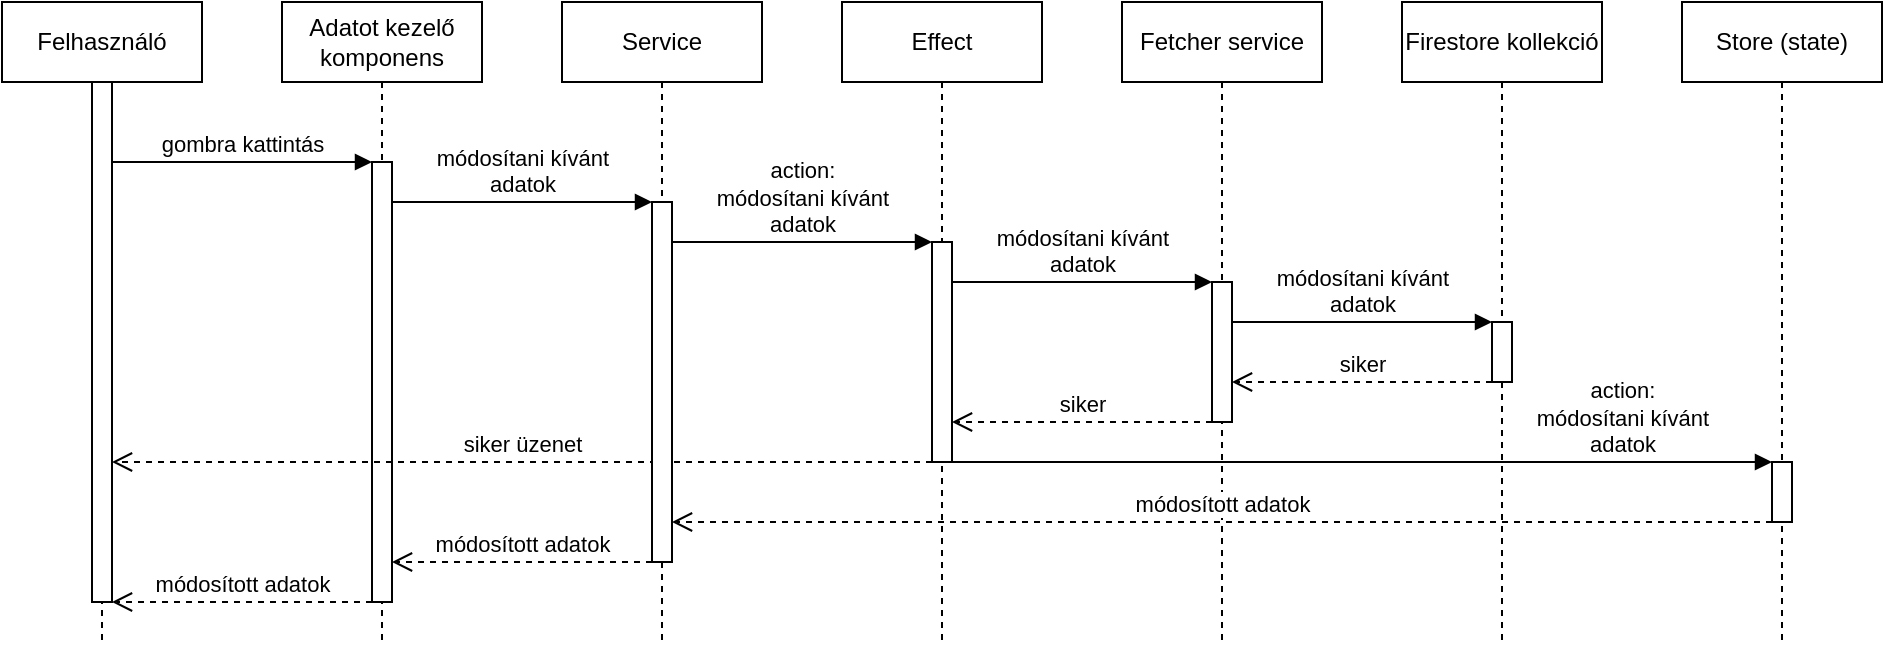 <mxfile version="24.3.1" type="device">
  <diagram name="Page-1" id="2YBvvXClWsGukQMizWep">
    <mxGraphModel dx="989" dy="527" grid="1" gridSize="10" guides="1" tooltips="1" connect="1" arrows="1" fold="1" page="1" pageScale="1" pageWidth="850" pageHeight="1100" math="0" shadow="0">
      <root>
        <mxCell id="0" />
        <mxCell id="1" parent="0" />
        <mxCell id="aM9ryv3xv72pqoxQDRHE-1" value="Felhasználó" style="shape=umlLifeline;perimeter=lifelinePerimeter;whiteSpace=wrap;html=1;container=0;dropTarget=0;collapsible=0;recursiveResize=0;outlineConnect=0;portConstraint=eastwest;newEdgeStyle={&quot;edgeStyle&quot;:&quot;elbowEdgeStyle&quot;,&quot;elbow&quot;:&quot;vertical&quot;,&quot;curved&quot;:0,&quot;rounded&quot;:0};" parent="1" vertex="1">
          <mxGeometry x="40" y="40" width="100" height="320" as="geometry" />
        </mxCell>
        <mxCell id="aM9ryv3xv72pqoxQDRHE-2" value="" style="html=1;points=[];perimeter=orthogonalPerimeter;outlineConnect=0;targetShapes=umlLifeline;portConstraint=eastwest;newEdgeStyle={&quot;edgeStyle&quot;:&quot;elbowEdgeStyle&quot;,&quot;elbow&quot;:&quot;vertical&quot;,&quot;curved&quot;:0,&quot;rounded&quot;:0};" parent="aM9ryv3xv72pqoxQDRHE-1" vertex="1">
          <mxGeometry x="45" y="40" width="10" height="260" as="geometry" />
        </mxCell>
        <mxCell id="aM9ryv3xv72pqoxQDRHE-5" value="Adatot kezelő komponens" style="shape=umlLifeline;perimeter=lifelinePerimeter;whiteSpace=wrap;html=1;container=0;dropTarget=0;collapsible=0;recursiveResize=0;outlineConnect=0;portConstraint=eastwest;newEdgeStyle={&quot;edgeStyle&quot;:&quot;elbowEdgeStyle&quot;,&quot;elbow&quot;:&quot;vertical&quot;,&quot;curved&quot;:0,&quot;rounded&quot;:0};" parent="1" vertex="1">
          <mxGeometry x="180" y="40" width="100" height="320" as="geometry" />
        </mxCell>
        <mxCell id="aM9ryv3xv72pqoxQDRHE-6" value="" style="html=1;points=[];perimeter=orthogonalPerimeter;outlineConnect=0;targetShapes=umlLifeline;portConstraint=eastwest;newEdgeStyle={&quot;edgeStyle&quot;:&quot;elbowEdgeStyle&quot;,&quot;elbow&quot;:&quot;vertical&quot;,&quot;curved&quot;:0,&quot;rounded&quot;:0};" parent="aM9ryv3xv72pqoxQDRHE-5" vertex="1">
          <mxGeometry x="45" y="80" width="10" height="220" as="geometry" />
        </mxCell>
        <mxCell id="aM9ryv3xv72pqoxQDRHE-7" value="gombra kattintás" style="html=1;verticalAlign=bottom;endArrow=block;edgeStyle=elbowEdgeStyle;elbow=vertical;curved=0;rounded=0;" parent="1" source="aM9ryv3xv72pqoxQDRHE-2" target="aM9ryv3xv72pqoxQDRHE-6" edge="1">
          <mxGeometry relative="1" as="geometry">
            <mxPoint x="195" y="130" as="sourcePoint" />
            <Array as="points">
              <mxPoint x="180" y="120" />
            </Array>
          </mxGeometry>
        </mxCell>
        <mxCell id="aM9ryv3xv72pqoxQDRHE-8" value="siker üzenet" style="html=1;verticalAlign=bottom;endArrow=open;dashed=1;endSize=8;edgeStyle=elbowEdgeStyle;elbow=vertical;curved=0;rounded=0;" parent="1" source="gBXNRT1m0h-wrvBE7Lgk-5" target="aM9ryv3xv72pqoxQDRHE-2" edge="1">
          <mxGeometry relative="1" as="geometry">
            <mxPoint x="100" y="270" as="targetPoint" />
            <Array as="points">
              <mxPoint x="195" y="270" />
            </Array>
            <mxPoint x="430" y="270" as="sourcePoint" />
          </mxGeometry>
        </mxCell>
        <mxCell id="gBXNRT1m0h-wrvBE7Lgk-1" value="Service" style="shape=umlLifeline;perimeter=lifelinePerimeter;whiteSpace=wrap;html=1;container=0;dropTarget=0;collapsible=0;recursiveResize=0;outlineConnect=0;portConstraint=eastwest;newEdgeStyle={&quot;edgeStyle&quot;:&quot;elbowEdgeStyle&quot;,&quot;elbow&quot;:&quot;vertical&quot;,&quot;curved&quot;:0,&quot;rounded&quot;:0};" vertex="1" parent="1">
          <mxGeometry x="320" y="40" width="100" height="320" as="geometry" />
        </mxCell>
        <mxCell id="gBXNRT1m0h-wrvBE7Lgk-2" value="" style="html=1;points=[];perimeter=orthogonalPerimeter;outlineConnect=0;targetShapes=umlLifeline;portConstraint=eastwest;newEdgeStyle={&quot;edgeStyle&quot;:&quot;elbowEdgeStyle&quot;,&quot;elbow&quot;:&quot;vertical&quot;,&quot;curved&quot;:0,&quot;rounded&quot;:0};" vertex="1" parent="gBXNRT1m0h-wrvBE7Lgk-1">
          <mxGeometry x="45" y="100" width="10" height="180" as="geometry" />
        </mxCell>
        <mxCell id="gBXNRT1m0h-wrvBE7Lgk-3" value="módosítani kívánt&lt;div&gt;adatok&lt;/div&gt;" style="html=1;verticalAlign=bottom;endArrow=block;edgeStyle=elbowEdgeStyle;elbow=vertical;curved=0;rounded=0;" edge="1" parent="1">
          <mxGeometry relative="1" as="geometry">
            <mxPoint x="235" y="140" as="sourcePoint" />
            <Array as="points">
              <mxPoint x="325" y="140" />
            </Array>
            <mxPoint x="365" y="140" as="targetPoint" />
          </mxGeometry>
        </mxCell>
        <mxCell id="gBXNRT1m0h-wrvBE7Lgk-4" value="Effect" style="shape=umlLifeline;perimeter=lifelinePerimeter;whiteSpace=wrap;html=1;container=0;dropTarget=0;collapsible=0;recursiveResize=0;outlineConnect=0;portConstraint=eastwest;newEdgeStyle={&quot;edgeStyle&quot;:&quot;elbowEdgeStyle&quot;,&quot;elbow&quot;:&quot;vertical&quot;,&quot;curved&quot;:0,&quot;rounded&quot;:0};" vertex="1" parent="1">
          <mxGeometry x="460" y="40" width="100" height="320" as="geometry" />
        </mxCell>
        <mxCell id="gBXNRT1m0h-wrvBE7Lgk-5" value="" style="html=1;points=[];perimeter=orthogonalPerimeter;outlineConnect=0;targetShapes=umlLifeline;portConstraint=eastwest;newEdgeStyle={&quot;edgeStyle&quot;:&quot;elbowEdgeStyle&quot;,&quot;elbow&quot;:&quot;vertical&quot;,&quot;curved&quot;:0,&quot;rounded&quot;:0};" vertex="1" parent="gBXNRT1m0h-wrvBE7Lgk-4">
          <mxGeometry x="45" y="120" width="10" height="110" as="geometry" />
        </mxCell>
        <mxCell id="gBXNRT1m0h-wrvBE7Lgk-7" value="action:&lt;div&gt;módosítani kívánt&lt;div&gt;adatok&lt;/div&gt;&lt;/div&gt;" style="html=1;verticalAlign=bottom;endArrow=block;edgeStyle=elbowEdgeStyle;elbow=vertical;curved=0;rounded=0;" edge="1" parent="1">
          <mxGeometry relative="1" as="geometry">
            <mxPoint x="375" y="160" as="sourcePoint" />
            <Array as="points">
              <mxPoint x="465" y="160" />
            </Array>
            <mxPoint x="505" y="160" as="targetPoint" />
          </mxGeometry>
        </mxCell>
        <mxCell id="gBXNRT1m0h-wrvBE7Lgk-8" value="Fetcher service" style="shape=umlLifeline;perimeter=lifelinePerimeter;whiteSpace=wrap;html=1;container=0;dropTarget=0;collapsible=0;recursiveResize=0;outlineConnect=0;portConstraint=eastwest;newEdgeStyle={&quot;edgeStyle&quot;:&quot;elbowEdgeStyle&quot;,&quot;elbow&quot;:&quot;vertical&quot;,&quot;curved&quot;:0,&quot;rounded&quot;:0};" vertex="1" parent="1">
          <mxGeometry x="600" y="40" width="100" height="320" as="geometry" />
        </mxCell>
        <mxCell id="gBXNRT1m0h-wrvBE7Lgk-9" value="" style="html=1;points=[];perimeter=orthogonalPerimeter;outlineConnect=0;targetShapes=umlLifeline;portConstraint=eastwest;newEdgeStyle={&quot;edgeStyle&quot;:&quot;elbowEdgeStyle&quot;,&quot;elbow&quot;:&quot;vertical&quot;,&quot;curved&quot;:0,&quot;rounded&quot;:0};" vertex="1" parent="gBXNRT1m0h-wrvBE7Lgk-8">
          <mxGeometry x="45" y="140" width="10" height="70" as="geometry" />
        </mxCell>
        <mxCell id="gBXNRT1m0h-wrvBE7Lgk-10" value="módosítani kívánt&lt;div&gt;adatok&lt;/div&gt;" style="html=1;verticalAlign=bottom;endArrow=block;edgeStyle=elbowEdgeStyle;elbow=vertical;curved=0;rounded=0;" edge="1" parent="1">
          <mxGeometry relative="1" as="geometry">
            <mxPoint x="515" y="180" as="sourcePoint" />
            <Array as="points">
              <mxPoint x="610" y="180" />
            </Array>
            <mxPoint x="645" y="180" as="targetPoint" />
          </mxGeometry>
        </mxCell>
        <mxCell id="gBXNRT1m0h-wrvBE7Lgk-11" value="Firestore kollekció" style="shape=umlLifeline;perimeter=lifelinePerimeter;whiteSpace=wrap;html=1;container=0;dropTarget=0;collapsible=0;recursiveResize=0;outlineConnect=0;portConstraint=eastwest;newEdgeStyle={&quot;edgeStyle&quot;:&quot;elbowEdgeStyle&quot;,&quot;elbow&quot;:&quot;vertical&quot;,&quot;curved&quot;:0,&quot;rounded&quot;:0};" vertex="1" parent="1">
          <mxGeometry x="740" y="40" width="100" height="320" as="geometry" />
        </mxCell>
        <mxCell id="gBXNRT1m0h-wrvBE7Lgk-12" value="" style="html=1;points=[];perimeter=orthogonalPerimeter;outlineConnect=0;targetShapes=umlLifeline;portConstraint=eastwest;newEdgeStyle={&quot;edgeStyle&quot;:&quot;elbowEdgeStyle&quot;,&quot;elbow&quot;:&quot;vertical&quot;,&quot;curved&quot;:0,&quot;rounded&quot;:0};" vertex="1" parent="gBXNRT1m0h-wrvBE7Lgk-11">
          <mxGeometry x="45" y="160" width="10" height="30" as="geometry" />
        </mxCell>
        <mxCell id="gBXNRT1m0h-wrvBE7Lgk-13" value="módosítani kívánt&lt;div&gt;adatok&lt;/div&gt;" style="html=1;verticalAlign=bottom;endArrow=block;edgeStyle=elbowEdgeStyle;elbow=vertical;curved=0;rounded=0;" edge="1" parent="1">
          <mxGeometry relative="1" as="geometry">
            <mxPoint x="655" y="200" as="sourcePoint" />
            <Array as="points">
              <mxPoint x="745" y="200" />
            </Array>
            <mxPoint x="785" y="200" as="targetPoint" />
          </mxGeometry>
        </mxCell>
        <mxCell id="gBXNRT1m0h-wrvBE7Lgk-14" value="siker" style="html=1;verticalAlign=bottom;endArrow=open;dashed=1;endSize=8;edgeStyle=elbowEdgeStyle;elbow=vertical;curved=0;rounded=0;" edge="1" parent="1">
          <mxGeometry relative="1" as="geometry">
            <mxPoint x="655" y="230" as="targetPoint" />
            <Array as="points">
              <mxPoint x="745" y="230" />
            </Array>
            <mxPoint x="785" y="230" as="sourcePoint" />
          </mxGeometry>
        </mxCell>
        <mxCell id="gBXNRT1m0h-wrvBE7Lgk-15" value="Store (state)" style="shape=umlLifeline;perimeter=lifelinePerimeter;whiteSpace=wrap;html=1;container=0;dropTarget=0;collapsible=0;recursiveResize=0;outlineConnect=0;portConstraint=eastwest;newEdgeStyle={&quot;edgeStyle&quot;:&quot;elbowEdgeStyle&quot;,&quot;elbow&quot;:&quot;vertical&quot;,&quot;curved&quot;:0,&quot;rounded&quot;:0};" vertex="1" parent="1">
          <mxGeometry x="880" y="40" width="100" height="320" as="geometry" />
        </mxCell>
        <mxCell id="gBXNRT1m0h-wrvBE7Lgk-16" value="" style="html=1;points=[];perimeter=orthogonalPerimeter;outlineConnect=0;targetShapes=umlLifeline;portConstraint=eastwest;newEdgeStyle={&quot;edgeStyle&quot;:&quot;elbowEdgeStyle&quot;,&quot;elbow&quot;:&quot;vertical&quot;,&quot;curved&quot;:0,&quot;rounded&quot;:0};" vertex="1" parent="gBXNRT1m0h-wrvBE7Lgk-15">
          <mxGeometry x="45" y="230" width="10" height="30" as="geometry" />
        </mxCell>
        <mxCell id="gBXNRT1m0h-wrvBE7Lgk-17" value="action:&lt;div&gt;módosítani kívánt&lt;div&gt;adatok&lt;/div&gt;&lt;/div&gt;" style="html=1;verticalAlign=bottom;endArrow=block;edgeStyle=elbowEdgeStyle;elbow=vertical;curved=0;rounded=0;" edge="1" parent="1" source="gBXNRT1m0h-wrvBE7Lgk-5" target="gBXNRT1m0h-wrvBE7Lgk-16">
          <mxGeometry x="0.634" relative="1" as="geometry">
            <mxPoint x="655" y="270" as="sourcePoint" />
            <Array as="points">
              <mxPoint x="750" y="270" />
            </Array>
            <mxPoint x="790" y="270" as="targetPoint" />
            <mxPoint as="offset" />
          </mxGeometry>
        </mxCell>
        <mxCell id="gBXNRT1m0h-wrvBE7Lgk-18" value="módosított adatok" style="html=1;verticalAlign=bottom;endArrow=open;dashed=1;endSize=8;edgeStyle=elbowEdgeStyle;elbow=vertical;curved=0;rounded=0;" edge="1" parent="1" source="gBXNRT1m0h-wrvBE7Lgk-16" target="gBXNRT1m0h-wrvBE7Lgk-2">
          <mxGeometry relative="1" as="geometry">
            <mxPoint x="450" y="300" as="targetPoint" />
            <Array as="points">
              <mxPoint x="880" y="300" />
            </Array>
            <mxPoint x="920" y="300" as="sourcePoint" />
          </mxGeometry>
        </mxCell>
        <mxCell id="gBXNRT1m0h-wrvBE7Lgk-20" value="siker" style="html=1;verticalAlign=bottom;endArrow=open;dashed=1;endSize=8;edgeStyle=elbowEdgeStyle;elbow=vertical;curved=0;rounded=0;" edge="1" parent="1" source="gBXNRT1m0h-wrvBE7Lgk-9" target="gBXNRT1m0h-wrvBE7Lgk-5">
          <mxGeometry relative="1" as="geometry">
            <mxPoint x="520" y="250" as="targetPoint" />
            <Array as="points">
              <mxPoint x="600" y="250" />
            </Array>
            <mxPoint x="640" y="250" as="sourcePoint" />
          </mxGeometry>
        </mxCell>
        <mxCell id="gBXNRT1m0h-wrvBE7Lgk-21" value="módosított adatok" style="html=1;verticalAlign=bottom;endArrow=open;dashed=1;endSize=8;edgeStyle=elbowEdgeStyle;elbow=vertical;curved=0;rounded=0;" edge="1" parent="1" source="gBXNRT1m0h-wrvBE7Lgk-2" target="aM9ryv3xv72pqoxQDRHE-6">
          <mxGeometry relative="1" as="geometry">
            <mxPoint x="237" y="320" as="targetPoint" />
            <Array as="points">
              <mxPoint x="325" y="320" />
            </Array>
            <mxPoint x="370" y="320" as="sourcePoint" />
          </mxGeometry>
        </mxCell>
        <mxCell id="gBXNRT1m0h-wrvBE7Lgk-22" value="módosított adatok" style="html=1;verticalAlign=bottom;endArrow=open;dashed=1;endSize=8;edgeStyle=elbowEdgeStyle;elbow=vertical;curved=0;rounded=0;" edge="1" parent="1" source="aM9ryv3xv72pqoxQDRHE-6" target="aM9ryv3xv72pqoxQDRHE-2">
          <mxGeometry relative="1" as="geometry">
            <mxPoint x="100" y="340" as="targetPoint" />
            <Array as="points">
              <mxPoint x="190" y="340" />
            </Array>
            <mxPoint x="230" y="340" as="sourcePoint" />
          </mxGeometry>
        </mxCell>
      </root>
    </mxGraphModel>
  </diagram>
</mxfile>
